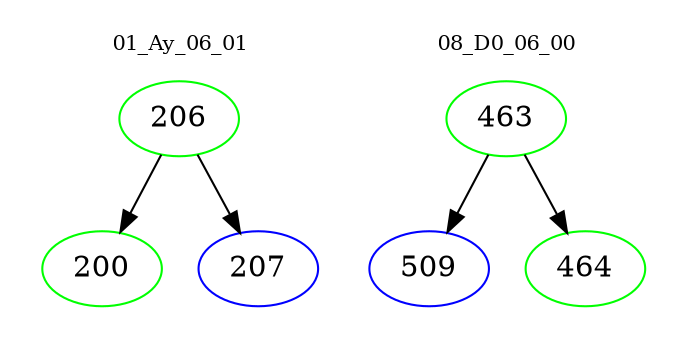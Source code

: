 digraph{
subgraph cluster_0 {
color = white
label = "01_Ay_06_01";
fontsize=10;
T0_206 [label="206", color="green"]
T0_206 -> T0_200 [color="black"]
T0_200 [label="200", color="green"]
T0_206 -> T0_207 [color="black"]
T0_207 [label="207", color="blue"]
}
subgraph cluster_1 {
color = white
label = "08_D0_06_00";
fontsize=10;
T1_463 [label="463", color="green"]
T1_463 -> T1_509 [color="black"]
T1_509 [label="509", color="blue"]
T1_463 -> T1_464 [color="black"]
T1_464 [label="464", color="green"]
}
}
